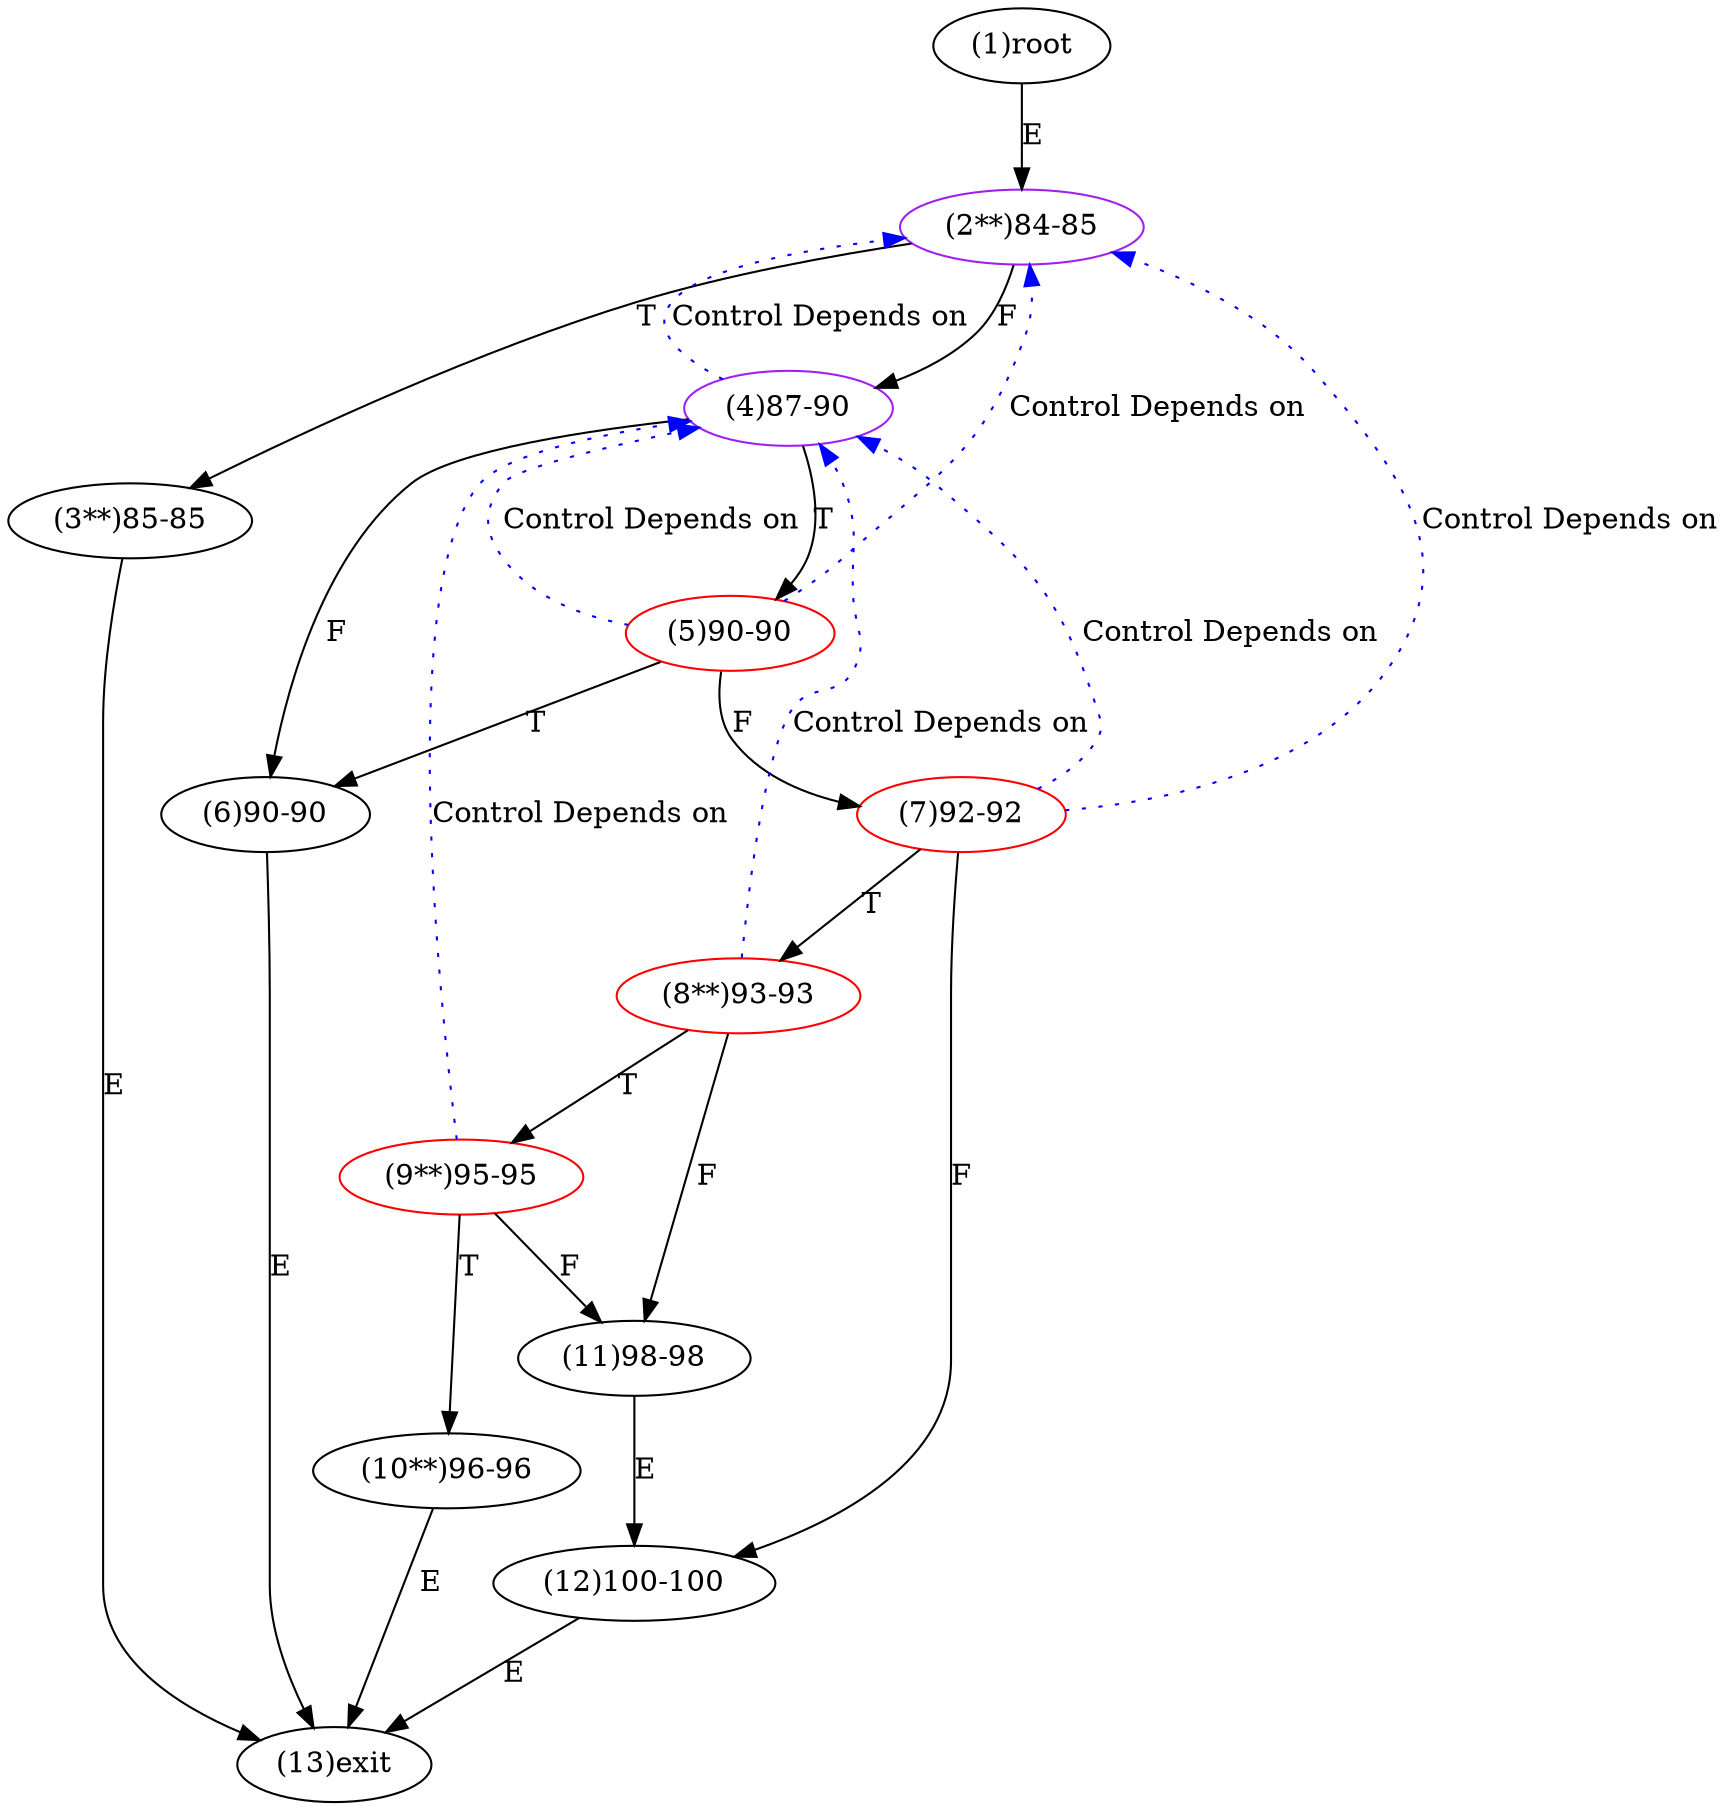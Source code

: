 digraph "" { 
1[ label="(1)root"];
2[ label="(2**)84-85",color=purple];
3[ label="(3**)85-85"];
4[ label="(4)87-90",color=purple];
5[ label="(5)90-90",color=red];
6[ label="(6)90-90"];
7[ label="(7)92-92",color=red];
8[ label="(8**)93-93",color=red];
9[ label="(9**)95-95",color=red];
10[ label="(10**)96-96"];
11[ label="(11)98-98"];
12[ label="(12)100-100"];
13[ label="(13)exit"];
1->2[ label="E"];
2->4[ label="F"];
2->3[ label="T"];
3->13[ label="E"];
4->6[ label="F"];
4->5[ label="T"];
5->7[ label="F"];
5->6[ label="T"];
6->13[ label="E"];
7->12[ label="F"];
7->8[ label="T"];
8->11[ label="F"];
8->9[ label="T"];
9->11[ label="F"];
9->10[ label="T"];
10->13[ label="E"];
11->12[ label="E"];
12->13[ label="E"];
4->2[ color="blue" label="Control Depends on" style = dotted ];
5->4[ color="blue" label="Control Depends on" style = dotted ];
5->2[ color="blue" label="Control Depends on" style = dotted ];
7->4[ color="blue" label="Control Depends on" style = dotted ];
7->2[ color="blue" label="Control Depends on" style = dotted ];
8->4[ color="blue" label="Control Depends on" style = dotted ];
9->4[ color="blue" label="Control Depends on" style = dotted ];
}